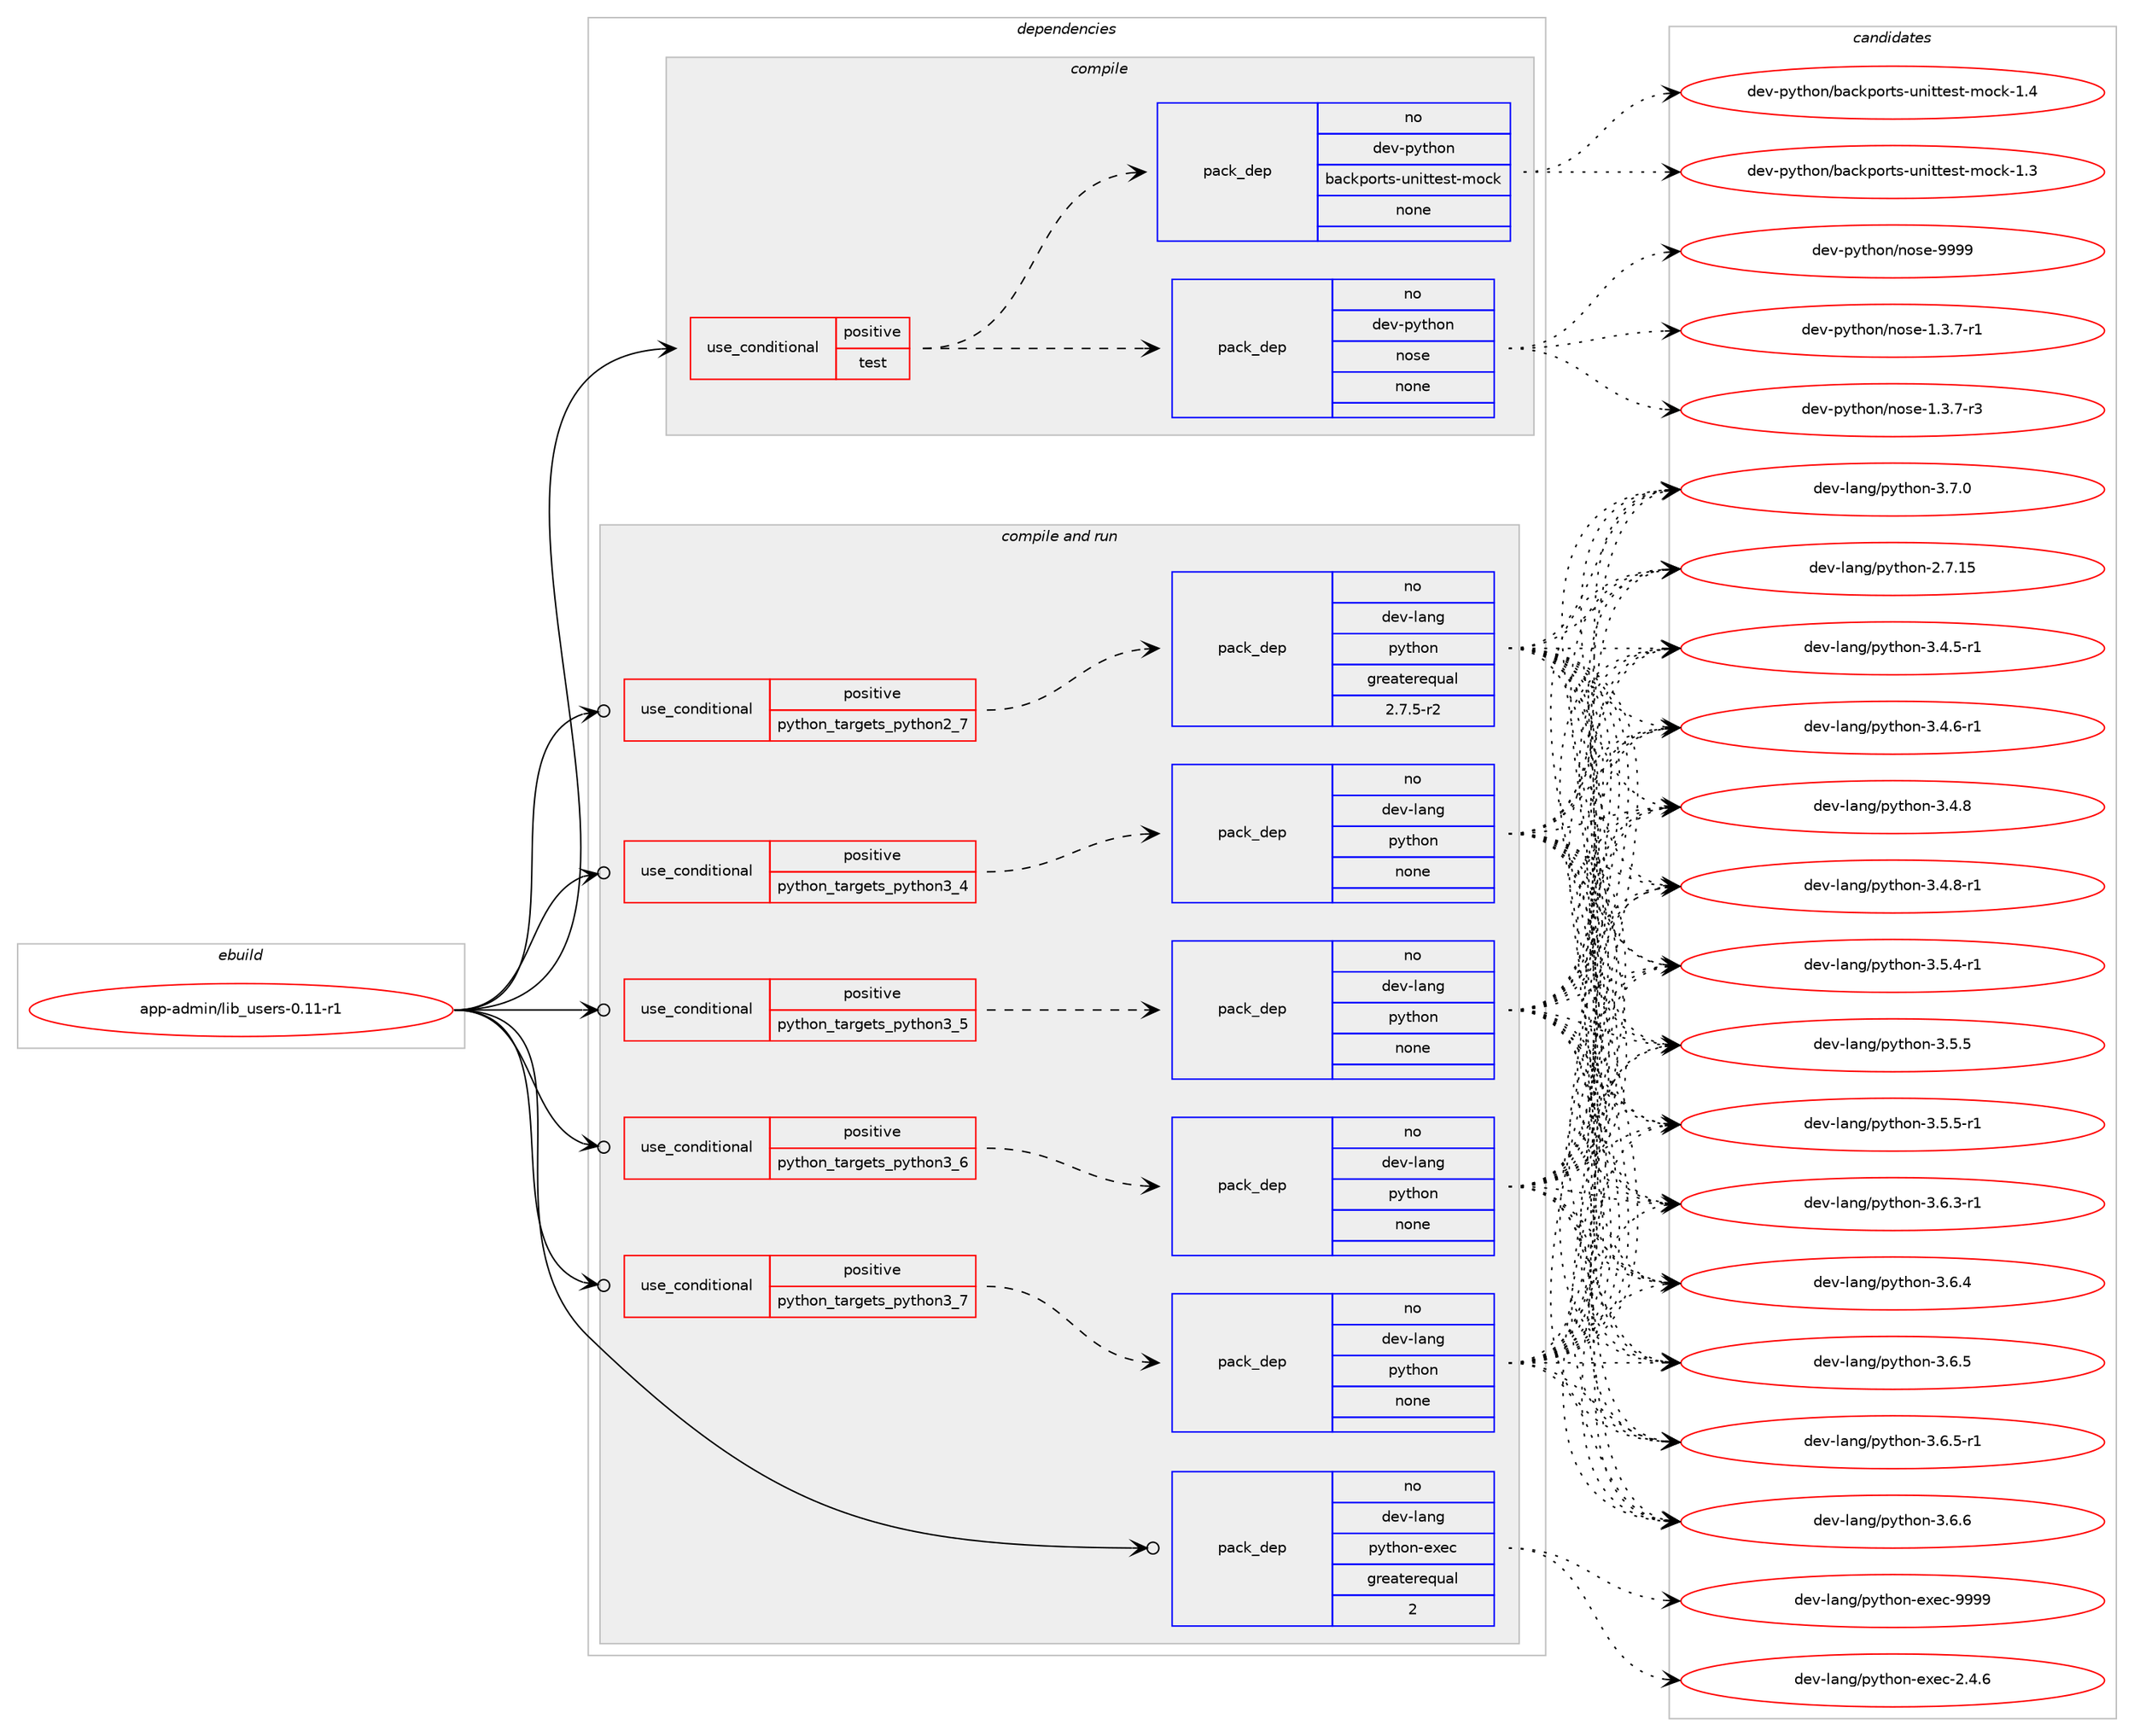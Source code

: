 digraph prolog {

# *************
# Graph options
# *************

newrank=true;
concentrate=true;
compound=true;
graph [rankdir=LR,fontname=Helvetica,fontsize=10,ranksep=1.5];#, ranksep=2.5, nodesep=0.2];
edge  [arrowhead=vee];
node  [fontname=Helvetica,fontsize=10];

# **********
# The ebuild
# **********

subgraph cluster_leftcol {
color=gray;
rank=same;
label=<<i>ebuild</i>>;
id [label="app-admin/lib_users-0.11-r1", color=red, width=4, href="../app-admin/lib_users-0.11-r1.svg"];
}

# ****************
# The dependencies
# ****************

subgraph cluster_midcol {
color=gray;
label=<<i>dependencies</i>>;
subgraph cluster_compile {
fillcolor="#eeeeee";
style=filled;
label=<<i>compile</i>>;
subgraph cond47 {
dependency406 [label=<<TABLE BORDER="0" CELLBORDER="1" CELLSPACING="0" CELLPADDING="4"><TR><TD ROWSPAN="3" CELLPADDING="10">use_conditional</TD></TR><TR><TD>positive</TD></TR><TR><TD>test</TD></TR></TABLE>>, shape=none, color=red];
subgraph pack322 {
dependency407 [label=<<TABLE BORDER="0" CELLBORDER="1" CELLSPACING="0" CELLPADDING="4" WIDTH="220"><TR><TD ROWSPAN="6" CELLPADDING="30">pack_dep</TD></TR><TR><TD WIDTH="110">no</TD></TR><TR><TD>dev-python</TD></TR><TR><TD>nose</TD></TR><TR><TD>none</TD></TR><TR><TD></TD></TR></TABLE>>, shape=none, color=blue];
}
dependency406:e -> dependency407:w [weight=20,style="dashed",arrowhead="vee"];
subgraph pack323 {
dependency408 [label=<<TABLE BORDER="0" CELLBORDER="1" CELLSPACING="0" CELLPADDING="4" WIDTH="220"><TR><TD ROWSPAN="6" CELLPADDING="30">pack_dep</TD></TR><TR><TD WIDTH="110">no</TD></TR><TR><TD>dev-python</TD></TR><TR><TD>backports-unittest-mock</TD></TR><TR><TD>none</TD></TR><TR><TD></TD></TR></TABLE>>, shape=none, color=blue];
}
dependency406:e -> dependency408:w [weight=20,style="dashed",arrowhead="vee"];
}
id:e -> dependency406:w [weight=20,style="solid",arrowhead="vee"];
}
subgraph cluster_compileandrun {
fillcolor="#eeeeee";
style=filled;
label=<<i>compile and run</i>>;
subgraph cond48 {
dependency409 [label=<<TABLE BORDER="0" CELLBORDER="1" CELLSPACING="0" CELLPADDING="4"><TR><TD ROWSPAN="3" CELLPADDING="10">use_conditional</TD></TR><TR><TD>positive</TD></TR><TR><TD>python_targets_python2_7</TD></TR></TABLE>>, shape=none, color=red];
subgraph pack324 {
dependency410 [label=<<TABLE BORDER="0" CELLBORDER="1" CELLSPACING="0" CELLPADDING="4" WIDTH="220"><TR><TD ROWSPAN="6" CELLPADDING="30">pack_dep</TD></TR><TR><TD WIDTH="110">no</TD></TR><TR><TD>dev-lang</TD></TR><TR><TD>python</TD></TR><TR><TD>greaterequal</TD></TR><TR><TD>2.7.5-r2</TD></TR></TABLE>>, shape=none, color=blue];
}
dependency409:e -> dependency410:w [weight=20,style="dashed",arrowhead="vee"];
}
id:e -> dependency409:w [weight=20,style="solid",arrowhead="odotvee"];
subgraph cond49 {
dependency411 [label=<<TABLE BORDER="0" CELLBORDER="1" CELLSPACING="0" CELLPADDING="4"><TR><TD ROWSPAN="3" CELLPADDING="10">use_conditional</TD></TR><TR><TD>positive</TD></TR><TR><TD>python_targets_python3_4</TD></TR></TABLE>>, shape=none, color=red];
subgraph pack325 {
dependency412 [label=<<TABLE BORDER="0" CELLBORDER="1" CELLSPACING="0" CELLPADDING="4" WIDTH="220"><TR><TD ROWSPAN="6" CELLPADDING="30">pack_dep</TD></TR><TR><TD WIDTH="110">no</TD></TR><TR><TD>dev-lang</TD></TR><TR><TD>python</TD></TR><TR><TD>none</TD></TR><TR><TD></TD></TR></TABLE>>, shape=none, color=blue];
}
dependency411:e -> dependency412:w [weight=20,style="dashed",arrowhead="vee"];
}
id:e -> dependency411:w [weight=20,style="solid",arrowhead="odotvee"];
subgraph cond50 {
dependency413 [label=<<TABLE BORDER="0" CELLBORDER="1" CELLSPACING="0" CELLPADDING="4"><TR><TD ROWSPAN="3" CELLPADDING="10">use_conditional</TD></TR><TR><TD>positive</TD></TR><TR><TD>python_targets_python3_5</TD></TR></TABLE>>, shape=none, color=red];
subgraph pack326 {
dependency414 [label=<<TABLE BORDER="0" CELLBORDER="1" CELLSPACING="0" CELLPADDING="4" WIDTH="220"><TR><TD ROWSPAN="6" CELLPADDING="30">pack_dep</TD></TR><TR><TD WIDTH="110">no</TD></TR><TR><TD>dev-lang</TD></TR><TR><TD>python</TD></TR><TR><TD>none</TD></TR><TR><TD></TD></TR></TABLE>>, shape=none, color=blue];
}
dependency413:e -> dependency414:w [weight=20,style="dashed",arrowhead="vee"];
}
id:e -> dependency413:w [weight=20,style="solid",arrowhead="odotvee"];
subgraph cond51 {
dependency415 [label=<<TABLE BORDER="0" CELLBORDER="1" CELLSPACING="0" CELLPADDING="4"><TR><TD ROWSPAN="3" CELLPADDING="10">use_conditional</TD></TR><TR><TD>positive</TD></TR><TR><TD>python_targets_python3_6</TD></TR></TABLE>>, shape=none, color=red];
subgraph pack327 {
dependency416 [label=<<TABLE BORDER="0" CELLBORDER="1" CELLSPACING="0" CELLPADDING="4" WIDTH="220"><TR><TD ROWSPAN="6" CELLPADDING="30">pack_dep</TD></TR><TR><TD WIDTH="110">no</TD></TR><TR><TD>dev-lang</TD></TR><TR><TD>python</TD></TR><TR><TD>none</TD></TR><TR><TD></TD></TR></TABLE>>, shape=none, color=blue];
}
dependency415:e -> dependency416:w [weight=20,style="dashed",arrowhead="vee"];
}
id:e -> dependency415:w [weight=20,style="solid",arrowhead="odotvee"];
subgraph cond52 {
dependency417 [label=<<TABLE BORDER="0" CELLBORDER="1" CELLSPACING="0" CELLPADDING="4"><TR><TD ROWSPAN="3" CELLPADDING="10">use_conditional</TD></TR><TR><TD>positive</TD></TR><TR><TD>python_targets_python3_7</TD></TR></TABLE>>, shape=none, color=red];
subgraph pack328 {
dependency418 [label=<<TABLE BORDER="0" CELLBORDER="1" CELLSPACING="0" CELLPADDING="4" WIDTH="220"><TR><TD ROWSPAN="6" CELLPADDING="30">pack_dep</TD></TR><TR><TD WIDTH="110">no</TD></TR><TR><TD>dev-lang</TD></TR><TR><TD>python</TD></TR><TR><TD>none</TD></TR><TR><TD></TD></TR></TABLE>>, shape=none, color=blue];
}
dependency417:e -> dependency418:w [weight=20,style="dashed",arrowhead="vee"];
}
id:e -> dependency417:w [weight=20,style="solid",arrowhead="odotvee"];
subgraph pack329 {
dependency419 [label=<<TABLE BORDER="0" CELLBORDER="1" CELLSPACING="0" CELLPADDING="4" WIDTH="220"><TR><TD ROWSPAN="6" CELLPADDING="30">pack_dep</TD></TR><TR><TD WIDTH="110">no</TD></TR><TR><TD>dev-lang</TD></TR><TR><TD>python-exec</TD></TR><TR><TD>greaterequal</TD></TR><TR><TD>2</TD></TR></TABLE>>, shape=none, color=blue];
}
id:e -> dependency419:w [weight=20,style="solid",arrowhead="odotvee"];
}
subgraph cluster_run {
fillcolor="#eeeeee";
style=filled;
label=<<i>run</i>>;
}
}

# **************
# The candidates
# **************

subgraph cluster_choices {
rank=same;
color=gray;
label=<<i>candidates</i>>;

subgraph choice322 {
color=black;
nodesep=1;
choice10010111845112121116104111110471101111151014549465146554511449 [label="dev-python/nose-1.3.7-r1", color=red, width=4,href="../dev-python/nose-1.3.7-r1.svg"];
choice10010111845112121116104111110471101111151014549465146554511451 [label="dev-python/nose-1.3.7-r3", color=red, width=4,href="../dev-python/nose-1.3.7-r3.svg"];
choice10010111845112121116104111110471101111151014557575757 [label="dev-python/nose-9999", color=red, width=4,href="../dev-python/nose-9999.svg"];
dependency407:e -> choice10010111845112121116104111110471101111151014549465146554511449:w [style=dotted,weight="100"];
dependency407:e -> choice10010111845112121116104111110471101111151014549465146554511451:w [style=dotted,weight="100"];
dependency407:e -> choice10010111845112121116104111110471101111151014557575757:w [style=dotted,weight="100"];
}
subgraph choice323 {
color=black;
nodesep=1;
choice100101118451121211161041111104798979910711211111411611545117110105116116101115116451091119910745494651 [label="dev-python/backports-unittest-mock-1.3", color=red, width=4,href="../dev-python/backports-unittest-mock-1.3.svg"];
choice100101118451121211161041111104798979910711211111411611545117110105116116101115116451091119910745494652 [label="dev-python/backports-unittest-mock-1.4", color=red, width=4,href="../dev-python/backports-unittest-mock-1.4.svg"];
dependency408:e -> choice100101118451121211161041111104798979910711211111411611545117110105116116101115116451091119910745494651:w [style=dotted,weight="100"];
dependency408:e -> choice100101118451121211161041111104798979910711211111411611545117110105116116101115116451091119910745494652:w [style=dotted,weight="100"];
}
subgraph choice324 {
color=black;
nodesep=1;
choice10010111845108971101034711212111610411111045504655464953 [label="dev-lang/python-2.7.15", color=red, width=4,href="../dev-lang/python-2.7.15.svg"];
choice1001011184510897110103471121211161041111104551465246534511449 [label="dev-lang/python-3.4.5-r1", color=red, width=4,href="../dev-lang/python-3.4.5-r1.svg"];
choice1001011184510897110103471121211161041111104551465246544511449 [label="dev-lang/python-3.4.6-r1", color=red, width=4,href="../dev-lang/python-3.4.6-r1.svg"];
choice100101118451089711010347112121116104111110455146524656 [label="dev-lang/python-3.4.8", color=red, width=4,href="../dev-lang/python-3.4.8.svg"];
choice1001011184510897110103471121211161041111104551465246564511449 [label="dev-lang/python-3.4.8-r1", color=red, width=4,href="../dev-lang/python-3.4.8-r1.svg"];
choice1001011184510897110103471121211161041111104551465346524511449 [label="dev-lang/python-3.5.4-r1", color=red, width=4,href="../dev-lang/python-3.5.4-r1.svg"];
choice100101118451089711010347112121116104111110455146534653 [label="dev-lang/python-3.5.5", color=red, width=4,href="../dev-lang/python-3.5.5.svg"];
choice1001011184510897110103471121211161041111104551465346534511449 [label="dev-lang/python-3.5.5-r1", color=red, width=4,href="../dev-lang/python-3.5.5-r1.svg"];
choice1001011184510897110103471121211161041111104551465446514511449 [label="dev-lang/python-3.6.3-r1", color=red, width=4,href="../dev-lang/python-3.6.3-r1.svg"];
choice100101118451089711010347112121116104111110455146544652 [label="dev-lang/python-3.6.4", color=red, width=4,href="../dev-lang/python-3.6.4.svg"];
choice100101118451089711010347112121116104111110455146544653 [label="dev-lang/python-3.6.5", color=red, width=4,href="../dev-lang/python-3.6.5.svg"];
choice1001011184510897110103471121211161041111104551465446534511449 [label="dev-lang/python-3.6.5-r1", color=red, width=4,href="../dev-lang/python-3.6.5-r1.svg"];
choice100101118451089711010347112121116104111110455146544654 [label="dev-lang/python-3.6.6", color=red, width=4,href="../dev-lang/python-3.6.6.svg"];
choice100101118451089711010347112121116104111110455146554648 [label="dev-lang/python-3.7.0", color=red, width=4,href="../dev-lang/python-3.7.0.svg"];
dependency410:e -> choice10010111845108971101034711212111610411111045504655464953:w [style=dotted,weight="100"];
dependency410:e -> choice1001011184510897110103471121211161041111104551465246534511449:w [style=dotted,weight="100"];
dependency410:e -> choice1001011184510897110103471121211161041111104551465246544511449:w [style=dotted,weight="100"];
dependency410:e -> choice100101118451089711010347112121116104111110455146524656:w [style=dotted,weight="100"];
dependency410:e -> choice1001011184510897110103471121211161041111104551465246564511449:w [style=dotted,weight="100"];
dependency410:e -> choice1001011184510897110103471121211161041111104551465346524511449:w [style=dotted,weight="100"];
dependency410:e -> choice100101118451089711010347112121116104111110455146534653:w [style=dotted,weight="100"];
dependency410:e -> choice1001011184510897110103471121211161041111104551465346534511449:w [style=dotted,weight="100"];
dependency410:e -> choice1001011184510897110103471121211161041111104551465446514511449:w [style=dotted,weight="100"];
dependency410:e -> choice100101118451089711010347112121116104111110455146544652:w [style=dotted,weight="100"];
dependency410:e -> choice100101118451089711010347112121116104111110455146544653:w [style=dotted,weight="100"];
dependency410:e -> choice1001011184510897110103471121211161041111104551465446534511449:w [style=dotted,weight="100"];
dependency410:e -> choice100101118451089711010347112121116104111110455146544654:w [style=dotted,weight="100"];
dependency410:e -> choice100101118451089711010347112121116104111110455146554648:w [style=dotted,weight="100"];
}
subgraph choice325 {
color=black;
nodesep=1;
choice10010111845108971101034711212111610411111045504655464953 [label="dev-lang/python-2.7.15", color=red, width=4,href="../dev-lang/python-2.7.15.svg"];
choice1001011184510897110103471121211161041111104551465246534511449 [label="dev-lang/python-3.4.5-r1", color=red, width=4,href="../dev-lang/python-3.4.5-r1.svg"];
choice1001011184510897110103471121211161041111104551465246544511449 [label="dev-lang/python-3.4.6-r1", color=red, width=4,href="../dev-lang/python-3.4.6-r1.svg"];
choice100101118451089711010347112121116104111110455146524656 [label="dev-lang/python-3.4.8", color=red, width=4,href="../dev-lang/python-3.4.8.svg"];
choice1001011184510897110103471121211161041111104551465246564511449 [label="dev-lang/python-3.4.8-r1", color=red, width=4,href="../dev-lang/python-3.4.8-r1.svg"];
choice1001011184510897110103471121211161041111104551465346524511449 [label="dev-lang/python-3.5.4-r1", color=red, width=4,href="../dev-lang/python-3.5.4-r1.svg"];
choice100101118451089711010347112121116104111110455146534653 [label="dev-lang/python-3.5.5", color=red, width=4,href="../dev-lang/python-3.5.5.svg"];
choice1001011184510897110103471121211161041111104551465346534511449 [label="dev-lang/python-3.5.5-r1", color=red, width=4,href="../dev-lang/python-3.5.5-r1.svg"];
choice1001011184510897110103471121211161041111104551465446514511449 [label="dev-lang/python-3.6.3-r1", color=red, width=4,href="../dev-lang/python-3.6.3-r1.svg"];
choice100101118451089711010347112121116104111110455146544652 [label="dev-lang/python-3.6.4", color=red, width=4,href="../dev-lang/python-3.6.4.svg"];
choice100101118451089711010347112121116104111110455146544653 [label="dev-lang/python-3.6.5", color=red, width=4,href="../dev-lang/python-3.6.5.svg"];
choice1001011184510897110103471121211161041111104551465446534511449 [label="dev-lang/python-3.6.5-r1", color=red, width=4,href="../dev-lang/python-3.6.5-r1.svg"];
choice100101118451089711010347112121116104111110455146544654 [label="dev-lang/python-3.6.6", color=red, width=4,href="../dev-lang/python-3.6.6.svg"];
choice100101118451089711010347112121116104111110455146554648 [label="dev-lang/python-3.7.0", color=red, width=4,href="../dev-lang/python-3.7.0.svg"];
dependency412:e -> choice10010111845108971101034711212111610411111045504655464953:w [style=dotted,weight="100"];
dependency412:e -> choice1001011184510897110103471121211161041111104551465246534511449:w [style=dotted,weight="100"];
dependency412:e -> choice1001011184510897110103471121211161041111104551465246544511449:w [style=dotted,weight="100"];
dependency412:e -> choice100101118451089711010347112121116104111110455146524656:w [style=dotted,weight="100"];
dependency412:e -> choice1001011184510897110103471121211161041111104551465246564511449:w [style=dotted,weight="100"];
dependency412:e -> choice1001011184510897110103471121211161041111104551465346524511449:w [style=dotted,weight="100"];
dependency412:e -> choice100101118451089711010347112121116104111110455146534653:w [style=dotted,weight="100"];
dependency412:e -> choice1001011184510897110103471121211161041111104551465346534511449:w [style=dotted,weight="100"];
dependency412:e -> choice1001011184510897110103471121211161041111104551465446514511449:w [style=dotted,weight="100"];
dependency412:e -> choice100101118451089711010347112121116104111110455146544652:w [style=dotted,weight="100"];
dependency412:e -> choice100101118451089711010347112121116104111110455146544653:w [style=dotted,weight="100"];
dependency412:e -> choice1001011184510897110103471121211161041111104551465446534511449:w [style=dotted,weight="100"];
dependency412:e -> choice100101118451089711010347112121116104111110455146544654:w [style=dotted,weight="100"];
dependency412:e -> choice100101118451089711010347112121116104111110455146554648:w [style=dotted,weight="100"];
}
subgraph choice326 {
color=black;
nodesep=1;
choice10010111845108971101034711212111610411111045504655464953 [label="dev-lang/python-2.7.15", color=red, width=4,href="../dev-lang/python-2.7.15.svg"];
choice1001011184510897110103471121211161041111104551465246534511449 [label="dev-lang/python-3.4.5-r1", color=red, width=4,href="../dev-lang/python-3.4.5-r1.svg"];
choice1001011184510897110103471121211161041111104551465246544511449 [label="dev-lang/python-3.4.6-r1", color=red, width=4,href="../dev-lang/python-3.4.6-r1.svg"];
choice100101118451089711010347112121116104111110455146524656 [label="dev-lang/python-3.4.8", color=red, width=4,href="../dev-lang/python-3.4.8.svg"];
choice1001011184510897110103471121211161041111104551465246564511449 [label="dev-lang/python-3.4.8-r1", color=red, width=4,href="../dev-lang/python-3.4.8-r1.svg"];
choice1001011184510897110103471121211161041111104551465346524511449 [label="dev-lang/python-3.5.4-r1", color=red, width=4,href="../dev-lang/python-3.5.4-r1.svg"];
choice100101118451089711010347112121116104111110455146534653 [label="dev-lang/python-3.5.5", color=red, width=4,href="../dev-lang/python-3.5.5.svg"];
choice1001011184510897110103471121211161041111104551465346534511449 [label="dev-lang/python-3.5.5-r1", color=red, width=4,href="../dev-lang/python-3.5.5-r1.svg"];
choice1001011184510897110103471121211161041111104551465446514511449 [label="dev-lang/python-3.6.3-r1", color=red, width=4,href="../dev-lang/python-3.6.3-r1.svg"];
choice100101118451089711010347112121116104111110455146544652 [label="dev-lang/python-3.6.4", color=red, width=4,href="../dev-lang/python-3.6.4.svg"];
choice100101118451089711010347112121116104111110455146544653 [label="dev-lang/python-3.6.5", color=red, width=4,href="../dev-lang/python-3.6.5.svg"];
choice1001011184510897110103471121211161041111104551465446534511449 [label="dev-lang/python-3.6.5-r1", color=red, width=4,href="../dev-lang/python-3.6.5-r1.svg"];
choice100101118451089711010347112121116104111110455146544654 [label="dev-lang/python-3.6.6", color=red, width=4,href="../dev-lang/python-3.6.6.svg"];
choice100101118451089711010347112121116104111110455146554648 [label="dev-lang/python-3.7.0", color=red, width=4,href="../dev-lang/python-3.7.0.svg"];
dependency414:e -> choice10010111845108971101034711212111610411111045504655464953:w [style=dotted,weight="100"];
dependency414:e -> choice1001011184510897110103471121211161041111104551465246534511449:w [style=dotted,weight="100"];
dependency414:e -> choice1001011184510897110103471121211161041111104551465246544511449:w [style=dotted,weight="100"];
dependency414:e -> choice100101118451089711010347112121116104111110455146524656:w [style=dotted,weight="100"];
dependency414:e -> choice1001011184510897110103471121211161041111104551465246564511449:w [style=dotted,weight="100"];
dependency414:e -> choice1001011184510897110103471121211161041111104551465346524511449:w [style=dotted,weight="100"];
dependency414:e -> choice100101118451089711010347112121116104111110455146534653:w [style=dotted,weight="100"];
dependency414:e -> choice1001011184510897110103471121211161041111104551465346534511449:w [style=dotted,weight="100"];
dependency414:e -> choice1001011184510897110103471121211161041111104551465446514511449:w [style=dotted,weight="100"];
dependency414:e -> choice100101118451089711010347112121116104111110455146544652:w [style=dotted,weight="100"];
dependency414:e -> choice100101118451089711010347112121116104111110455146544653:w [style=dotted,weight="100"];
dependency414:e -> choice1001011184510897110103471121211161041111104551465446534511449:w [style=dotted,weight="100"];
dependency414:e -> choice100101118451089711010347112121116104111110455146544654:w [style=dotted,weight="100"];
dependency414:e -> choice100101118451089711010347112121116104111110455146554648:w [style=dotted,weight="100"];
}
subgraph choice327 {
color=black;
nodesep=1;
choice10010111845108971101034711212111610411111045504655464953 [label="dev-lang/python-2.7.15", color=red, width=4,href="../dev-lang/python-2.7.15.svg"];
choice1001011184510897110103471121211161041111104551465246534511449 [label="dev-lang/python-3.4.5-r1", color=red, width=4,href="../dev-lang/python-3.4.5-r1.svg"];
choice1001011184510897110103471121211161041111104551465246544511449 [label="dev-lang/python-3.4.6-r1", color=red, width=4,href="../dev-lang/python-3.4.6-r1.svg"];
choice100101118451089711010347112121116104111110455146524656 [label="dev-lang/python-3.4.8", color=red, width=4,href="../dev-lang/python-3.4.8.svg"];
choice1001011184510897110103471121211161041111104551465246564511449 [label="dev-lang/python-3.4.8-r1", color=red, width=4,href="../dev-lang/python-3.4.8-r1.svg"];
choice1001011184510897110103471121211161041111104551465346524511449 [label="dev-lang/python-3.5.4-r1", color=red, width=4,href="../dev-lang/python-3.5.4-r1.svg"];
choice100101118451089711010347112121116104111110455146534653 [label="dev-lang/python-3.5.5", color=red, width=4,href="../dev-lang/python-3.5.5.svg"];
choice1001011184510897110103471121211161041111104551465346534511449 [label="dev-lang/python-3.5.5-r1", color=red, width=4,href="../dev-lang/python-3.5.5-r1.svg"];
choice1001011184510897110103471121211161041111104551465446514511449 [label="dev-lang/python-3.6.3-r1", color=red, width=4,href="../dev-lang/python-3.6.3-r1.svg"];
choice100101118451089711010347112121116104111110455146544652 [label="dev-lang/python-3.6.4", color=red, width=4,href="../dev-lang/python-3.6.4.svg"];
choice100101118451089711010347112121116104111110455146544653 [label="dev-lang/python-3.6.5", color=red, width=4,href="../dev-lang/python-3.6.5.svg"];
choice1001011184510897110103471121211161041111104551465446534511449 [label="dev-lang/python-3.6.5-r1", color=red, width=4,href="../dev-lang/python-3.6.5-r1.svg"];
choice100101118451089711010347112121116104111110455146544654 [label="dev-lang/python-3.6.6", color=red, width=4,href="../dev-lang/python-3.6.6.svg"];
choice100101118451089711010347112121116104111110455146554648 [label="dev-lang/python-3.7.0", color=red, width=4,href="../dev-lang/python-3.7.0.svg"];
dependency416:e -> choice10010111845108971101034711212111610411111045504655464953:w [style=dotted,weight="100"];
dependency416:e -> choice1001011184510897110103471121211161041111104551465246534511449:w [style=dotted,weight="100"];
dependency416:e -> choice1001011184510897110103471121211161041111104551465246544511449:w [style=dotted,weight="100"];
dependency416:e -> choice100101118451089711010347112121116104111110455146524656:w [style=dotted,weight="100"];
dependency416:e -> choice1001011184510897110103471121211161041111104551465246564511449:w [style=dotted,weight="100"];
dependency416:e -> choice1001011184510897110103471121211161041111104551465346524511449:w [style=dotted,weight="100"];
dependency416:e -> choice100101118451089711010347112121116104111110455146534653:w [style=dotted,weight="100"];
dependency416:e -> choice1001011184510897110103471121211161041111104551465346534511449:w [style=dotted,weight="100"];
dependency416:e -> choice1001011184510897110103471121211161041111104551465446514511449:w [style=dotted,weight="100"];
dependency416:e -> choice100101118451089711010347112121116104111110455146544652:w [style=dotted,weight="100"];
dependency416:e -> choice100101118451089711010347112121116104111110455146544653:w [style=dotted,weight="100"];
dependency416:e -> choice1001011184510897110103471121211161041111104551465446534511449:w [style=dotted,weight="100"];
dependency416:e -> choice100101118451089711010347112121116104111110455146544654:w [style=dotted,weight="100"];
dependency416:e -> choice100101118451089711010347112121116104111110455146554648:w [style=dotted,weight="100"];
}
subgraph choice328 {
color=black;
nodesep=1;
choice10010111845108971101034711212111610411111045504655464953 [label="dev-lang/python-2.7.15", color=red, width=4,href="../dev-lang/python-2.7.15.svg"];
choice1001011184510897110103471121211161041111104551465246534511449 [label="dev-lang/python-3.4.5-r1", color=red, width=4,href="../dev-lang/python-3.4.5-r1.svg"];
choice1001011184510897110103471121211161041111104551465246544511449 [label="dev-lang/python-3.4.6-r1", color=red, width=4,href="../dev-lang/python-3.4.6-r1.svg"];
choice100101118451089711010347112121116104111110455146524656 [label="dev-lang/python-3.4.8", color=red, width=4,href="../dev-lang/python-3.4.8.svg"];
choice1001011184510897110103471121211161041111104551465246564511449 [label="dev-lang/python-3.4.8-r1", color=red, width=4,href="../dev-lang/python-3.4.8-r1.svg"];
choice1001011184510897110103471121211161041111104551465346524511449 [label="dev-lang/python-3.5.4-r1", color=red, width=4,href="../dev-lang/python-3.5.4-r1.svg"];
choice100101118451089711010347112121116104111110455146534653 [label="dev-lang/python-3.5.5", color=red, width=4,href="../dev-lang/python-3.5.5.svg"];
choice1001011184510897110103471121211161041111104551465346534511449 [label="dev-lang/python-3.5.5-r1", color=red, width=4,href="../dev-lang/python-3.5.5-r1.svg"];
choice1001011184510897110103471121211161041111104551465446514511449 [label="dev-lang/python-3.6.3-r1", color=red, width=4,href="../dev-lang/python-3.6.3-r1.svg"];
choice100101118451089711010347112121116104111110455146544652 [label="dev-lang/python-3.6.4", color=red, width=4,href="../dev-lang/python-3.6.4.svg"];
choice100101118451089711010347112121116104111110455146544653 [label="dev-lang/python-3.6.5", color=red, width=4,href="../dev-lang/python-3.6.5.svg"];
choice1001011184510897110103471121211161041111104551465446534511449 [label="dev-lang/python-3.6.5-r1", color=red, width=4,href="../dev-lang/python-3.6.5-r1.svg"];
choice100101118451089711010347112121116104111110455146544654 [label="dev-lang/python-3.6.6", color=red, width=4,href="../dev-lang/python-3.6.6.svg"];
choice100101118451089711010347112121116104111110455146554648 [label="dev-lang/python-3.7.0", color=red, width=4,href="../dev-lang/python-3.7.0.svg"];
dependency418:e -> choice10010111845108971101034711212111610411111045504655464953:w [style=dotted,weight="100"];
dependency418:e -> choice1001011184510897110103471121211161041111104551465246534511449:w [style=dotted,weight="100"];
dependency418:e -> choice1001011184510897110103471121211161041111104551465246544511449:w [style=dotted,weight="100"];
dependency418:e -> choice100101118451089711010347112121116104111110455146524656:w [style=dotted,weight="100"];
dependency418:e -> choice1001011184510897110103471121211161041111104551465246564511449:w [style=dotted,weight="100"];
dependency418:e -> choice1001011184510897110103471121211161041111104551465346524511449:w [style=dotted,weight="100"];
dependency418:e -> choice100101118451089711010347112121116104111110455146534653:w [style=dotted,weight="100"];
dependency418:e -> choice1001011184510897110103471121211161041111104551465346534511449:w [style=dotted,weight="100"];
dependency418:e -> choice1001011184510897110103471121211161041111104551465446514511449:w [style=dotted,weight="100"];
dependency418:e -> choice100101118451089711010347112121116104111110455146544652:w [style=dotted,weight="100"];
dependency418:e -> choice100101118451089711010347112121116104111110455146544653:w [style=dotted,weight="100"];
dependency418:e -> choice1001011184510897110103471121211161041111104551465446534511449:w [style=dotted,weight="100"];
dependency418:e -> choice100101118451089711010347112121116104111110455146544654:w [style=dotted,weight="100"];
dependency418:e -> choice100101118451089711010347112121116104111110455146554648:w [style=dotted,weight="100"];
}
subgraph choice329 {
color=black;
nodesep=1;
choice1001011184510897110103471121211161041111104510112010199455046524654 [label="dev-lang/python-exec-2.4.6", color=red, width=4,href="../dev-lang/python-exec-2.4.6.svg"];
choice10010111845108971101034711212111610411111045101120101994557575757 [label="dev-lang/python-exec-9999", color=red, width=4,href="../dev-lang/python-exec-9999.svg"];
dependency419:e -> choice1001011184510897110103471121211161041111104510112010199455046524654:w [style=dotted,weight="100"];
dependency419:e -> choice10010111845108971101034711212111610411111045101120101994557575757:w [style=dotted,weight="100"];
}
}

}
